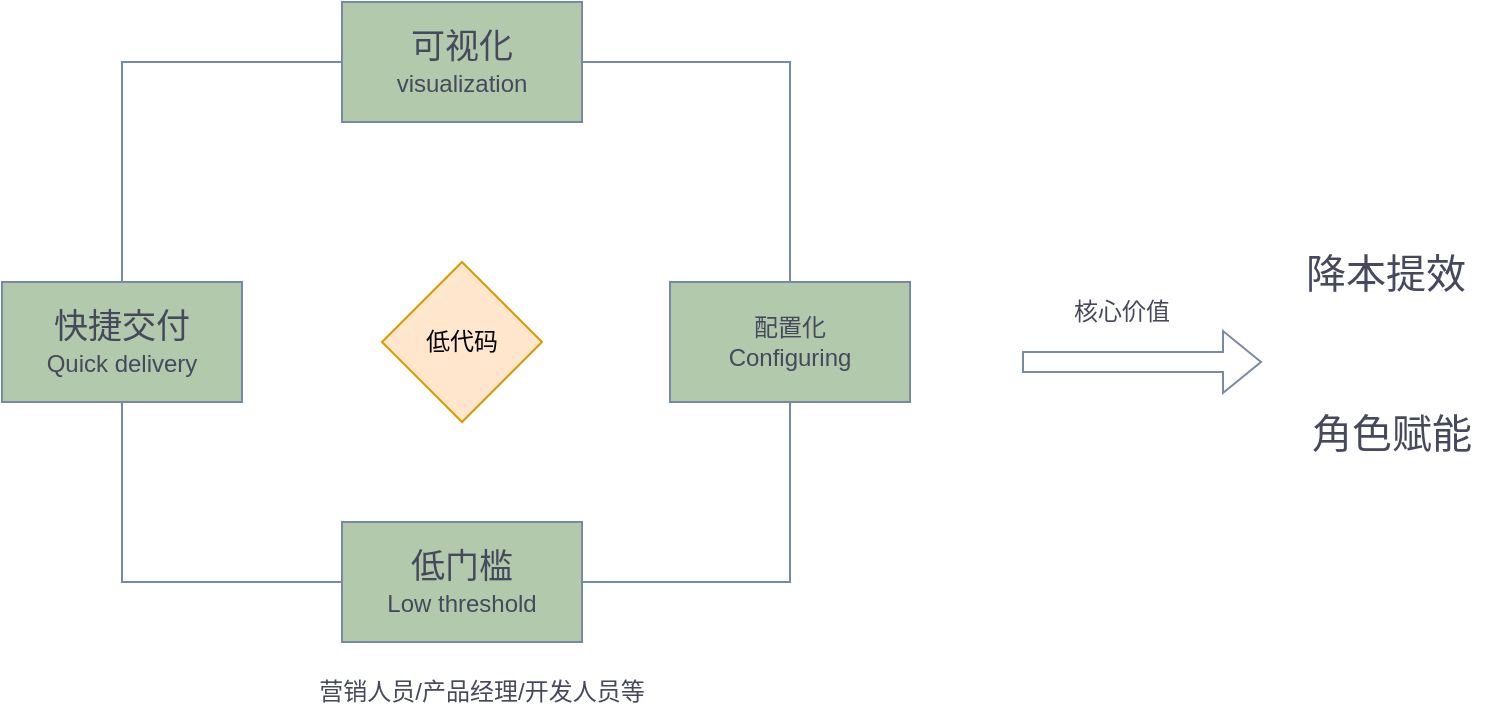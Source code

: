 <mxfile version="24.7.10">
  <diagram name="第 1 页" id="oWwzGOG1_tlnX7Qfblky">
    <mxGraphModel dx="2074" dy="1145" grid="1" gridSize="10" guides="1" tooltips="1" connect="1" arrows="1" fold="1" page="1" pageScale="1" pageWidth="827" pageHeight="1169" math="0" shadow="0">
      <root>
        <mxCell id="0" />
        <mxCell id="1" parent="0" />
        <mxCell id="hC-nPVAIg_cEMk8PZ4My-16" style="edgeStyle=orthogonalEdgeStyle;rounded=0;orthogonalLoop=1;jettySize=auto;html=1;exitX=0;exitY=0.5;exitDx=0;exitDy=0;strokeColor=#788AA3;fontColor=#46495D;fillColor=#B2C9AB;endArrow=none;endFill=0;" edge="1" parent="1" source="hC-nPVAIg_cEMk8PZ4My-1" target="hC-nPVAIg_cEMk8PZ4My-2">
          <mxGeometry relative="1" as="geometry" />
        </mxCell>
        <mxCell id="hC-nPVAIg_cEMk8PZ4My-18" style="edgeStyle=orthogonalEdgeStyle;rounded=0;orthogonalLoop=1;jettySize=auto;html=1;exitX=1;exitY=0.5;exitDx=0;exitDy=0;strokeColor=#788AA3;fontColor=#46495D;fillColor=#B2C9AB;endArrow=none;endFill=0;" edge="1" parent="1" source="hC-nPVAIg_cEMk8PZ4My-1" target="hC-nPVAIg_cEMk8PZ4My-4">
          <mxGeometry relative="1" as="geometry" />
        </mxCell>
        <mxCell id="hC-nPVAIg_cEMk8PZ4My-1" value="&lt;font style=&quot;font-size: 17px;&quot;&gt;可视化&lt;/font&gt;&lt;div&gt;&lt;div&gt;visualization&lt;/div&gt;&lt;/div&gt;" style="rounded=0;whiteSpace=wrap;html=1;labelBackgroundColor=none;fillColor=#B2C9AB;strokeColor=#788AA3;fontColor=#46495D;" vertex="1" parent="1">
          <mxGeometry x="250" y="310" width="120" height="60" as="geometry" />
        </mxCell>
        <mxCell id="hC-nPVAIg_cEMk8PZ4My-17" style="edgeStyle=orthogonalEdgeStyle;rounded=0;orthogonalLoop=1;jettySize=auto;html=1;exitX=0.5;exitY=1;exitDx=0;exitDy=0;entryX=0;entryY=0.5;entryDx=0;entryDy=0;strokeColor=#788AA3;fontColor=#46495D;fillColor=#B2C9AB;endArrow=none;endFill=0;" edge="1" parent="1" source="hC-nPVAIg_cEMk8PZ4My-2" target="hC-nPVAIg_cEMk8PZ4My-3">
          <mxGeometry relative="1" as="geometry" />
        </mxCell>
        <mxCell id="hC-nPVAIg_cEMk8PZ4My-2" value="&lt;font style=&quot;font-size: 17px;&quot;&gt;快捷交付&lt;/font&gt;&lt;div&gt;Quick delivery&lt;br&gt;&lt;/div&gt;" style="rounded=0;whiteSpace=wrap;html=1;labelBackgroundColor=none;fillColor=#B2C9AB;strokeColor=#788AA3;fontColor=#46495D;" vertex="1" parent="1">
          <mxGeometry x="80" y="450" width="120" height="60" as="geometry" />
        </mxCell>
        <mxCell id="hC-nPVAIg_cEMk8PZ4My-3" value="&lt;div&gt;&lt;font style=&quot;font-size: 17px;&quot;&gt;低门槛&lt;/font&gt;&lt;/div&gt;&lt;div&gt;Low threshold&lt;br&gt;&lt;/div&gt;" style="rounded=0;whiteSpace=wrap;html=1;labelBackgroundColor=none;fillColor=#B2C9AB;strokeColor=#788AA3;fontColor=#46495D;" vertex="1" parent="1">
          <mxGeometry x="250" y="570" width="120" height="60" as="geometry" />
        </mxCell>
        <mxCell id="hC-nPVAIg_cEMk8PZ4My-19" style="edgeStyle=orthogonalEdgeStyle;rounded=0;orthogonalLoop=1;jettySize=auto;html=1;exitX=0.5;exitY=1;exitDx=0;exitDy=0;entryX=1;entryY=0.5;entryDx=0;entryDy=0;strokeColor=#788AA3;fontColor=#46495D;fillColor=#B2C9AB;endArrow=none;endFill=0;" edge="1" parent="1" source="hC-nPVAIg_cEMk8PZ4My-4" target="hC-nPVAIg_cEMk8PZ4My-3">
          <mxGeometry relative="1" as="geometry" />
        </mxCell>
        <mxCell id="hC-nPVAIg_cEMk8PZ4My-4" value="配置化&lt;div&gt;Configuring&lt;br&gt;&lt;/div&gt;" style="rounded=0;whiteSpace=wrap;html=1;labelBackgroundColor=none;fillColor=#B2C9AB;strokeColor=#788AA3;fontColor=#46495D;" vertex="1" parent="1">
          <mxGeometry x="414" y="450" width="120" height="60" as="geometry" />
        </mxCell>
        <mxCell id="hC-nPVAIg_cEMk8PZ4My-5" value="低代码" style="rhombus;whiteSpace=wrap;html=1;fillColor=#ffe6cc;strokeColor=#d79b00;labelBackgroundColor=none;" vertex="1" parent="1">
          <mxGeometry x="270" y="440" width="80" height="80" as="geometry" />
        </mxCell>
        <mxCell id="hC-nPVAIg_cEMk8PZ4My-6" value="营销人员/产品经理/开发人员等" style="text;html=1;align=center;verticalAlign=middle;whiteSpace=wrap;rounded=0;labelBackgroundColor=none;fontColor=#46495D;" vertex="1" parent="1">
          <mxGeometry x="220" y="640" width="200" height="30" as="geometry" />
        </mxCell>
        <mxCell id="hC-nPVAIg_cEMk8PZ4My-7" value="" style="shape=flexArrow;endArrow=classic;html=1;rounded=0;labelBackgroundColor=none;strokeColor=#788AA3;fontColor=default;" edge="1" parent="1">
          <mxGeometry width="50" height="50" relative="1" as="geometry">
            <mxPoint x="590" y="490" as="sourcePoint" />
            <mxPoint x="710" y="490" as="targetPoint" />
          </mxGeometry>
        </mxCell>
        <mxCell id="hC-nPVAIg_cEMk8PZ4My-8" value="核心价值" style="text;html=1;align=center;verticalAlign=middle;whiteSpace=wrap;rounded=0;labelBackgroundColor=none;fontColor=#46495D;" vertex="1" parent="1">
          <mxGeometry x="610" y="450" width="60" height="30" as="geometry" />
        </mxCell>
        <mxCell id="hC-nPVAIg_cEMk8PZ4My-9" value="降本提效" style="text;html=1;align=center;verticalAlign=middle;whiteSpace=wrap;rounded=0;fontSize=20;fontColor=#46495D;labelBackgroundColor=none;" vertex="1" parent="1">
          <mxGeometry x="717" y="430" width="110" height="30" as="geometry" />
        </mxCell>
        <mxCell id="hC-nPVAIg_cEMk8PZ4My-10" value="角色赋能" style="text;html=1;align=center;verticalAlign=middle;whiteSpace=wrap;rounded=0;fontSize=20;fontColor=#46495D;labelBackgroundColor=none;" vertex="1" parent="1">
          <mxGeometry x="720" y="510" width="110" height="30" as="geometry" />
        </mxCell>
        <mxCell id="hC-nPVAIg_cEMk8PZ4My-12" style="edgeStyle=orthogonalEdgeStyle;rounded=0;orthogonalLoop=1;jettySize=auto;html=1;exitX=0.5;exitY=1;exitDx=0;exitDy=0;labelBackgroundColor=none;strokeColor=#788AA3;fontColor=default;" edge="1" parent="1" source="hC-nPVAIg_cEMk8PZ4My-10" target="hC-nPVAIg_cEMk8PZ4My-10">
          <mxGeometry relative="1" as="geometry" />
        </mxCell>
      </root>
    </mxGraphModel>
  </diagram>
</mxfile>
